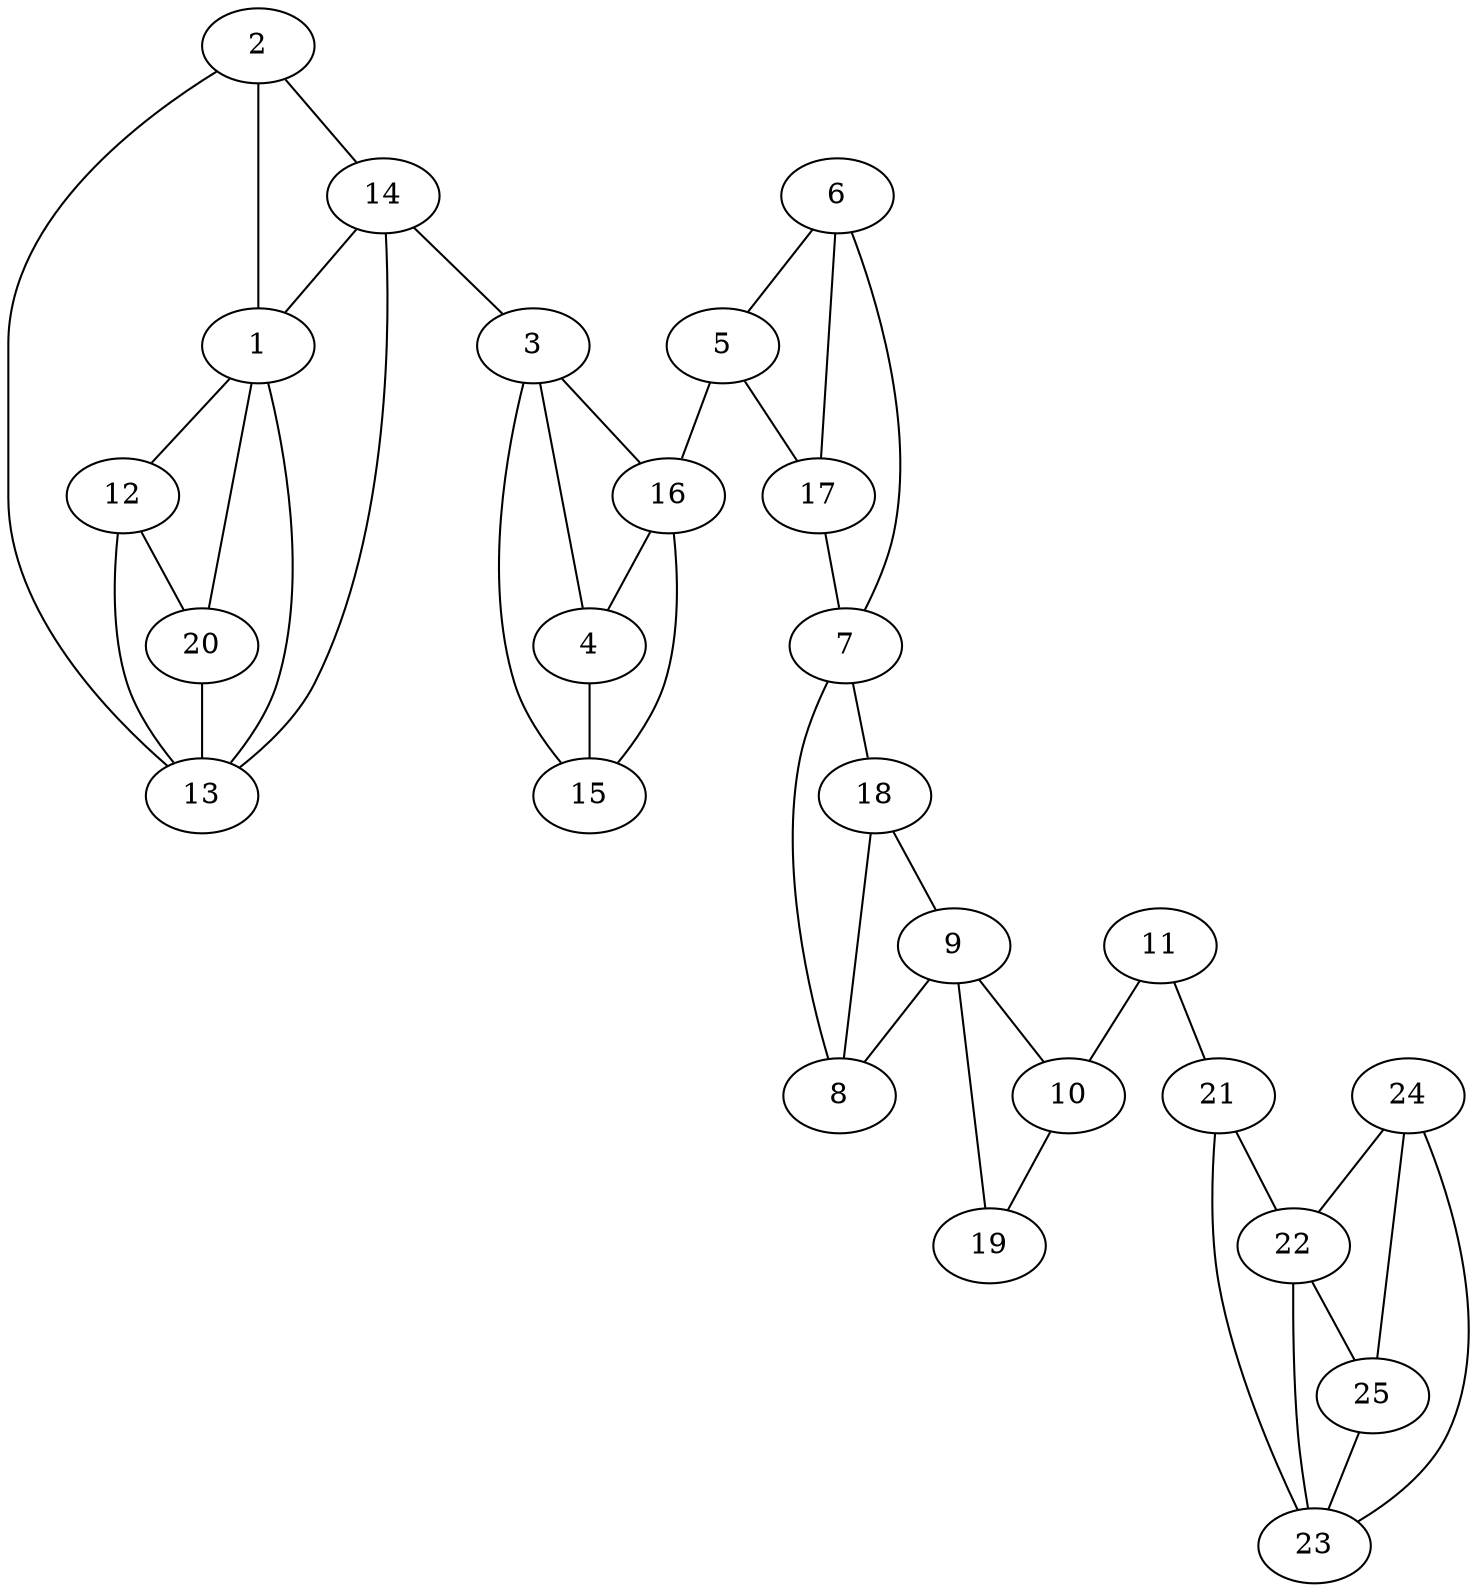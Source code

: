 graph pdb1amy {
	1	 [aaLength=16,
		sequence=GWYNFLMGKVDDIAAA,
		type=0];
	12	 [aaLength=5,
		sequence=VLFQG,
		type=1];
	1 -- 12	 [distance0="15.0",
		frequency=1,
		type0=1];
	20	 [aaLength=5,
		sequence=VLFQG,
		type=1];
	1 -- 20	 [distance0="15.0",
		frequency=1,
		type0=2];
	2	 [aaLength=15,
		sequence=NKAQLKSLIGALHGK,
		type=0];
	2 -- 1	 [distance0="49.0",
		frequency=1,
		type0=3];
	13	 [aaLength=5,
		sequence=THVWL,
		type=1];
	2 -- 13	 [distance0="31.0",
		frequency=1,
		type0=2];
	14	 [aaLength=6,
		sequence=KAIADI,
		type=1];
	2 -- 14	 [distance0="17.0",
		distance1="0.0",
		frequency=2,
		type0=1,
		type1=4];
	3	 [aaLength=18,
		sequence=NLRVQKELVEWLNWLKAD,
		type=0];
	16	 [aaLength=5,
		sequence=FAVAE,
		type=1];
	3 -- 16	 [distance0="47.0",
		frequency=1,
		type0=3];
	15	 [aaLength=5,
		sequence=GWRFD,
		type=1];
	3 -- 15	 [distance0="22.0",
		distance1="0.0",
		frequency=2,
		type0=1,
		type1=4];
	4	 [aaLength=13,
		sequence=SADVAKIYIDRSE,
		type=0];
	3 -- 4	 [distance0="32.0",
		frequency=1,
		type0=2];
	4 -- 15	 [distance0="10.0",
		frequency=1,
		type0=1];
	5	 [aaLength=16,
		sequence=QDQHRQELVNWVDKVG,
		type=0];
	5 -- 16	 [distance0="21.0",
		frequency=1,
		type0=1];
	17	 [aaLength=3,
		sequence=TFD,
		type=1];
	5 -- 17	 [distance0="22.0",
		distance1="0.0",
		frequency=2,
		type0=2,
		type1=4];
	6	 [aaLength=11,
		sequence=FTTKGILNVAV,
		type=0];
	6 -- 5	 [distance0="25.0",
		frequency=1,
		type0=2];
	7	 [aaLength=5,
		sequence=MIGWW,
		type=0];
	6 -- 7	 [distance0="27.0",
		distance1="0.0",
		frequency=2,
		type0=3,
		type1=4];
	6 -- 17	 [distance0="3.0",
		frequency=1,
		type0=1];
	18	 [aaLength=4,
		sequence=KAVT,
		type=1];
	7 -- 18	 [distance0="7.0",
		distance1="0.0",
		frequency=2,
		type0=1,
		type1=4];
	8	 [aaLength=5,
		sequence=NHDTG,
		type=0];
	7 -- 8	 [distance0="14.0",
		frequency=1,
		type0=2];
	8 -- 18	 [distance0="7.0",
		frequency=1,
		type0=1];
	9	 [aaLength=11,
		sequence=VMQGYAYILTH,
		type=0];
	9 -- 8	 [distance0="17.0",
		frequency=1,
		type0=2];
	10	 [aaLength=6,
		sequence=YDHFFD,
		type=0];
	9 -- 10	 [distance0="18.0",
		frequency=1,
		type0=3];
	19	 [aaLength=6,
		sequence=TPCIFY,
		type=1];
	9 -- 19	 [distance0="13.0",
		distance1="0.0",
		frequency=2,
		type0=1,
		type1=4];
	10 -- 19	 [distance0="5.0",
		frequency=1,
		type0=1];
	11	 [aaLength=15,
		sequence=LKEEIDRLVSVRTRH,
		type=0];
	11 -- 10	 [distance0="8.0",
		frequency=1,
		type0=1];
	21	 [aaLength=8,
		sequence=KLQIIEAD,
		type=1];
	11 -- 21	 [distance0="21.0",
		distance1="0.0",
		frequency=2,
		type0=3,
		type1=4];
	12 -- 13	 [distance0="33.0",
		frequency=1,
		type0=3];
	12 -- 20	 [distance0="0.0",
		distance1="0.0",
		frequency=2,
		type0=1,
		type1=5];
	13 -- 1	 [distance0="18.0",
		frequency=1,
		type0=1];
	14 -- 1	 [distance0="66.0",
		frequency=1,
		type0=3];
	14 -- 3	 [distance0="0.0",
		frequency=1,
		type0=4];
	14 -- 13	 [distance0="48.0",
		frequency=1,
		type0=2];
	15 -- 16	 [distance0="25.0",
		frequency=1,
		type0=3];
	16 -- 4	 [distance0="15.0",
		frequency=1,
		type0=1];
	17 -- 7	 [distance0="30.0",
		frequency=1,
		type0=3];
	18 -- 9	 [distance0="24.0",
		frequency=1,
		type0=3];
	20 -- 13	 [distance0="33.0",
		distance1="0.0",
		frequency=2,
		type0=3,
		type1=4];
	22	 [aaLength=7,
		sequence=LYLAEID,
		type=1];
	21 -- 22	 [distance0="10.0",
		distance1="0.0",
		frequency=2,
		type0=1,
		type1=4];
	23	 [aaLength=7,
		sequence=KVIVKLG,
		type=1];
	21 -- 23	 [distance0="18.0",
		frequency=1,
		type0=2];
	22 -- 23	 [distance0="8.0",
		distance1="0.0",
		frequency=2,
		type0=1,
		type1=4];
	25	 [aaLength=8,
		sequence=GFKVAAHG,
		type=1];
	22 -- 25	 [distance0="26.0",
		frequency=1,
		type0=3];
	24	 [aaLength=8,
		sequence=DYAVWEKI,
		type=1];
	24 -- 22	 [distance0="35.0",
		frequency=1,
		type0=3];
	24 -- 23	 [distance0="27.0",
		frequency=1,
		type0=2];
	24 -- 25	 [distance0="9.0",
		frequency=1,
		type0=1];
	25 -- 23	 [distance0="18.0",
		frequency=1,
		type0=2];
}
